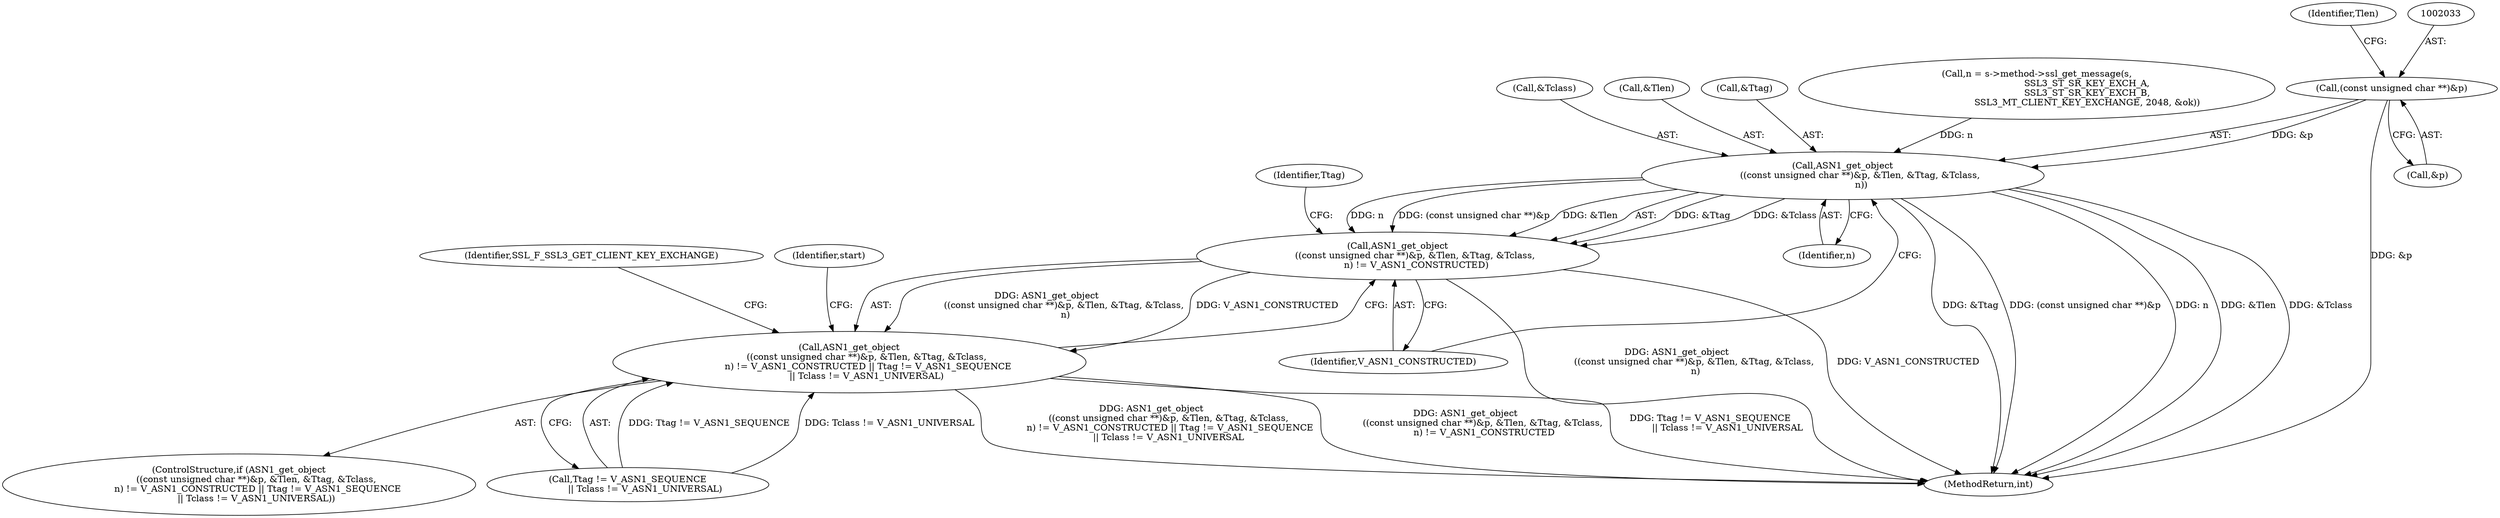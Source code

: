 digraph "0_openssl_3c66a669dfc7b3792f7af0758ea26fe8502ce70c@pointer" {
"1002032" [label="(Call,(const unsigned char **)&p)"];
"1002031" [label="(Call,ASN1_get_object\n            ((const unsigned char **)&p, &Tlen, &Ttag, &Tclass,\n             n))"];
"1002030" [label="(Call,ASN1_get_object\n            ((const unsigned char **)&p, &Tlen, &Ttag, &Tclass,\n             n) != V_ASN1_CONSTRUCTED)"];
"1002029" [label="(Call,ASN1_get_object\n            ((const unsigned char **)&p, &Tlen, &Ttag, &Tclass,\n             n) != V_ASN1_CONSTRUCTED || Ttag != V_ASN1_SEQUENCE\n            || Tclass != V_ASN1_UNIVERSAL)"];
"1002044" [label="(Call,Ttag != V_ASN1_SEQUENCE\n            || Tclass != V_ASN1_UNIVERSAL)"];
"1002043" [label="(Identifier,V_ASN1_CONSTRUCTED)"];
"1002029" [label="(Call,ASN1_get_object\n            ((const unsigned char **)&p, &Tlen, &Ttag, &Tclass,\n             n) != V_ASN1_CONSTRUCTED || Ttag != V_ASN1_SEQUENCE\n            || Tclass != V_ASN1_UNIVERSAL)"];
"1002032" [label="(Call,(const unsigned char **)&p)"];
"1002053" [label="(Identifier,SSL_F_SSL3_GET_CLIENT_KEY_EXCHANGE)"];
"1002057" [label="(Identifier,start)"];
"1002030" [label="(Call,ASN1_get_object\n            ((const unsigned char **)&p, &Tlen, &Ttag, &Tclass,\n             n) != V_ASN1_CONSTRUCTED)"];
"1000184" [label="(Call,n = s->method->ssl_get_message(s,\n                                   SSL3_ST_SR_KEY_EXCH_A,\n                                   SSL3_ST_SR_KEY_EXCH_B,\n                                   SSL3_MT_CLIENT_KEY_EXCHANGE, 2048, &ok))"];
"1002028" [label="(ControlStructure,if (ASN1_get_object\n            ((const unsigned char **)&p, &Tlen, &Ttag, &Tclass,\n             n) != V_ASN1_CONSTRUCTED || Ttag != V_ASN1_SEQUENCE\n            || Tclass != V_ASN1_UNIVERSAL))"];
"1002042" [label="(Identifier,n)"];
"1002034" [label="(Call,&p)"];
"1002163" [label="(MethodReturn,int)"];
"1002040" [label="(Call,&Tclass)"];
"1002037" [label="(Identifier,Tlen)"];
"1002031" [label="(Call,ASN1_get_object\n            ((const unsigned char **)&p, &Tlen, &Ttag, &Tclass,\n             n))"];
"1002046" [label="(Identifier,Ttag)"];
"1002036" [label="(Call,&Tlen)"];
"1002038" [label="(Call,&Ttag)"];
"1002032" -> "1002031"  [label="AST: "];
"1002032" -> "1002034"  [label="CFG: "];
"1002033" -> "1002032"  [label="AST: "];
"1002034" -> "1002032"  [label="AST: "];
"1002037" -> "1002032"  [label="CFG: "];
"1002032" -> "1002163"  [label="DDG: &p"];
"1002032" -> "1002031"  [label="DDG: &p"];
"1002031" -> "1002030"  [label="AST: "];
"1002031" -> "1002042"  [label="CFG: "];
"1002036" -> "1002031"  [label="AST: "];
"1002038" -> "1002031"  [label="AST: "];
"1002040" -> "1002031"  [label="AST: "];
"1002042" -> "1002031"  [label="AST: "];
"1002043" -> "1002031"  [label="CFG: "];
"1002031" -> "1002163"  [label="DDG: &Ttag"];
"1002031" -> "1002163"  [label="DDG: (const unsigned char **)&p"];
"1002031" -> "1002163"  [label="DDG: n"];
"1002031" -> "1002163"  [label="DDG: &Tlen"];
"1002031" -> "1002163"  [label="DDG: &Tclass"];
"1002031" -> "1002030"  [label="DDG: &Ttag"];
"1002031" -> "1002030"  [label="DDG: &Tclass"];
"1002031" -> "1002030"  [label="DDG: n"];
"1002031" -> "1002030"  [label="DDG: (const unsigned char **)&p"];
"1002031" -> "1002030"  [label="DDG: &Tlen"];
"1000184" -> "1002031"  [label="DDG: n"];
"1002030" -> "1002029"  [label="AST: "];
"1002030" -> "1002043"  [label="CFG: "];
"1002043" -> "1002030"  [label="AST: "];
"1002046" -> "1002030"  [label="CFG: "];
"1002029" -> "1002030"  [label="CFG: "];
"1002030" -> "1002163"  [label="DDG: ASN1_get_object\n            ((const unsigned char **)&p, &Tlen, &Ttag, &Tclass,\n             n)"];
"1002030" -> "1002163"  [label="DDG: V_ASN1_CONSTRUCTED"];
"1002030" -> "1002029"  [label="DDG: ASN1_get_object\n            ((const unsigned char **)&p, &Tlen, &Ttag, &Tclass,\n             n)"];
"1002030" -> "1002029"  [label="DDG: V_ASN1_CONSTRUCTED"];
"1002029" -> "1002028"  [label="AST: "];
"1002029" -> "1002044"  [label="CFG: "];
"1002044" -> "1002029"  [label="AST: "];
"1002053" -> "1002029"  [label="CFG: "];
"1002057" -> "1002029"  [label="CFG: "];
"1002029" -> "1002163"  [label="DDG: ASN1_get_object\n            ((const unsigned char **)&p, &Tlen, &Ttag, &Tclass,\n             n) != V_ASN1_CONSTRUCTED || Ttag != V_ASN1_SEQUENCE\n            || Tclass != V_ASN1_UNIVERSAL"];
"1002029" -> "1002163"  [label="DDG: ASN1_get_object\n            ((const unsigned char **)&p, &Tlen, &Ttag, &Tclass,\n             n) != V_ASN1_CONSTRUCTED"];
"1002029" -> "1002163"  [label="DDG: Ttag != V_ASN1_SEQUENCE\n            || Tclass != V_ASN1_UNIVERSAL"];
"1002044" -> "1002029"  [label="DDG: Ttag != V_ASN1_SEQUENCE"];
"1002044" -> "1002029"  [label="DDG: Tclass != V_ASN1_UNIVERSAL"];
}
